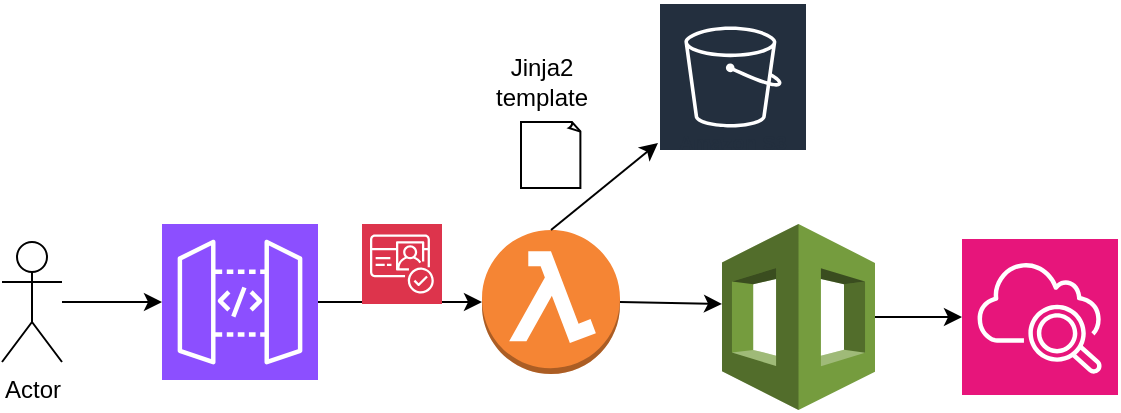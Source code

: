 <mxfile version="23.0.1" type="github">
  <diagram name="Page-1" id="71JfIxZ9ppqsBnzQK3Es">
    <mxGraphModel dx="1050" dy="606" grid="1" gridSize="10" guides="1" tooltips="1" connect="1" arrows="1" fold="1" page="1" pageScale="1" pageWidth="850" pageHeight="1100" math="0" shadow="0">
      <root>
        <mxCell id="0" />
        <mxCell id="1" parent="0" />
        <mxCell id="QCU1HjdMLcj7Yb_IxHDe-1" value="Actor" style="shape=umlActor;verticalLabelPosition=bottom;verticalAlign=top;html=1;outlineConnect=0;" vertex="1" parent="1">
          <mxGeometry x="60" y="290" width="30" height="60" as="geometry" />
        </mxCell>
        <mxCell id="QCU1HjdMLcj7Yb_IxHDe-2" value="" style="sketch=0;points=[[0,0,0],[0.25,0,0],[0.5,0,0],[0.75,0,0],[1,0,0],[0,1,0],[0.25,1,0],[0.5,1,0],[0.75,1,0],[1,1,0],[0,0.25,0],[0,0.5,0],[0,0.75,0],[1,0.25,0],[1,0.5,0],[1,0.75,0]];outlineConnect=0;fontColor=#232F3E;fillColor=#8C4FFF;strokeColor=#ffffff;dashed=0;verticalLabelPosition=bottom;verticalAlign=top;align=center;html=1;fontSize=12;fontStyle=0;aspect=fixed;shape=mxgraph.aws4.resourceIcon;resIcon=mxgraph.aws4.api_gateway;" vertex="1" parent="1">
          <mxGeometry x="140" y="281" width="78" height="78" as="geometry" />
        </mxCell>
        <mxCell id="QCU1HjdMLcj7Yb_IxHDe-3" value="" style="outlineConnect=0;dashed=0;verticalLabelPosition=bottom;verticalAlign=top;align=center;html=1;shape=mxgraph.aws3.lambda_function;fillColor=#F58534;gradientColor=none;" vertex="1" parent="1">
          <mxGeometry x="300" y="284" width="69" height="72" as="geometry" />
        </mxCell>
        <mxCell id="QCU1HjdMLcj7Yb_IxHDe-4" value="Amazon S3" style="sketch=0;outlineConnect=0;fontColor=#232F3E;gradientColor=none;strokeColor=#ffffff;fillColor=#232F3E;dashed=0;verticalLabelPosition=middle;verticalAlign=bottom;align=center;html=1;whiteSpace=wrap;fontSize=10;fontStyle=1;spacing=3;shape=mxgraph.aws4.productIcon;prIcon=mxgraph.aws4.s3;" vertex="1" parent="1">
          <mxGeometry x="388" y="170" width="75" height="80" as="geometry" />
        </mxCell>
        <mxCell id="QCU1HjdMLcj7Yb_IxHDe-5" value="" style="whiteSpace=wrap;html=1;shape=mxgraph.basic.document" vertex="1" parent="1">
          <mxGeometry x="319.5" y="230" width="30" height="33" as="geometry" />
        </mxCell>
        <mxCell id="QCU1HjdMLcj7Yb_IxHDe-6" value="" style="outlineConnect=0;dashed=0;verticalLabelPosition=bottom;verticalAlign=top;align=center;html=1;shape=mxgraph.aws3.cloudformation;fillColor=#759C3E;gradientColor=none;" vertex="1" parent="1">
          <mxGeometry x="420" y="281" width="76.5" height="93" as="geometry" />
        </mxCell>
        <mxCell id="QCU1HjdMLcj7Yb_IxHDe-7" value="" style="sketch=0;points=[[0,0,0],[0.25,0,0],[0.5,0,0],[0.75,0,0],[1,0,0],[0,1,0],[0.25,1,0],[0.5,1,0],[0.75,1,0],[1,1,0],[0,0.25,0],[0,0.5,0],[0,0.75,0],[1,0.25,0],[1,0.5,0],[1,0.75,0]];points=[[0,0,0],[0.25,0,0],[0.5,0,0],[0.75,0,0],[1,0,0],[0,1,0],[0.25,1,0],[0.5,1,0],[0.75,1,0],[1,1,0],[0,0.25,0],[0,0.5,0],[0,0.75,0],[1,0.25,0],[1,0.5,0],[1,0.75,0]];outlineConnect=0;fontColor=#232F3E;fillColor=#E7157B;strokeColor=#ffffff;dashed=0;verticalLabelPosition=bottom;verticalAlign=top;align=center;html=1;fontSize=12;fontStyle=0;aspect=fixed;shape=mxgraph.aws4.resourceIcon;resIcon=mxgraph.aws4.cloudwatch_2;" vertex="1" parent="1">
          <mxGeometry x="540" y="288.5" width="78" height="78" as="geometry" />
        </mxCell>
        <mxCell id="QCU1HjdMLcj7Yb_IxHDe-9" value="" style="endArrow=classic;html=1;rounded=0;entryX=0;entryY=0.5;entryDx=0;entryDy=0;entryPerimeter=0;" edge="1" parent="1" source="QCU1HjdMLcj7Yb_IxHDe-1" target="QCU1HjdMLcj7Yb_IxHDe-2">
          <mxGeometry width="50" height="50" relative="1" as="geometry">
            <mxPoint x="100" y="450" as="sourcePoint" />
            <mxPoint x="150" y="400" as="targetPoint" />
          </mxGeometry>
        </mxCell>
        <mxCell id="QCU1HjdMLcj7Yb_IxHDe-10" value="" style="endArrow=classic;html=1;rounded=0;exitX=1;exitY=0.5;exitDx=0;exitDy=0;exitPerimeter=0;entryX=0;entryY=0.5;entryDx=0;entryDy=0;entryPerimeter=0;" edge="1" parent="1" source="QCU1HjdMLcj7Yb_IxHDe-2" target="QCU1HjdMLcj7Yb_IxHDe-3">
          <mxGeometry width="50" height="50" relative="1" as="geometry">
            <mxPoint x="240" y="430" as="sourcePoint" />
            <mxPoint x="290" y="380" as="targetPoint" />
          </mxGeometry>
        </mxCell>
        <mxCell id="QCU1HjdMLcj7Yb_IxHDe-11" value="" style="sketch=0;points=[[0,0,0],[0.25,0,0],[0.5,0,0],[0.75,0,0],[1,0,0],[0,1,0],[0.25,1,0],[0.5,1,0],[0.75,1,0],[1,1,0],[0,0.25,0],[0,0.5,0],[0,0.75,0],[1,0.25,0],[1,0.5,0],[1,0.75,0]];outlineConnect=0;fontColor=#232F3E;fillColor=#DD344C;strokeColor=#ffffff;dashed=0;verticalLabelPosition=bottom;verticalAlign=top;align=center;html=1;fontSize=12;fontStyle=0;aspect=fixed;shape=mxgraph.aws4.resourceIcon;resIcon=mxgraph.aws4.cognito;" vertex="1" parent="1">
          <mxGeometry x="240" y="281" width="40" height="40" as="geometry" />
        </mxCell>
        <mxCell id="QCU1HjdMLcj7Yb_IxHDe-13" value="" style="endArrow=classic;html=1;rounded=0;exitX=0.5;exitY=0;exitDx=0;exitDy=0;exitPerimeter=0;" edge="1" parent="1" source="QCU1HjdMLcj7Yb_IxHDe-3" target="QCU1HjdMLcj7Yb_IxHDe-4">
          <mxGeometry width="50" height="50" relative="1" as="geometry">
            <mxPoint x="380" y="260" as="sourcePoint" />
            <mxPoint x="430" y="210" as="targetPoint" />
          </mxGeometry>
        </mxCell>
        <mxCell id="QCU1HjdMLcj7Yb_IxHDe-15" value="Jinja2 template" style="text;html=1;strokeColor=none;fillColor=none;align=center;verticalAlign=middle;whiteSpace=wrap;rounded=0;" vertex="1" parent="1">
          <mxGeometry x="300" y="195" width="60" height="30" as="geometry" />
        </mxCell>
        <mxCell id="QCU1HjdMLcj7Yb_IxHDe-16" value="" style="endArrow=classic;html=1;rounded=0;exitX=1;exitY=0.5;exitDx=0;exitDy=0;exitPerimeter=0;entryX=0;entryY=0.43;entryDx=0;entryDy=0;entryPerimeter=0;" edge="1" parent="1" source="QCU1HjdMLcj7Yb_IxHDe-3" target="QCU1HjdMLcj7Yb_IxHDe-6">
          <mxGeometry width="50" height="50" relative="1" as="geometry">
            <mxPoint x="340" y="480" as="sourcePoint" />
            <mxPoint x="390" y="430" as="targetPoint" />
          </mxGeometry>
        </mxCell>
        <mxCell id="QCU1HjdMLcj7Yb_IxHDe-17" value="" style="endArrow=classic;html=1;rounded=0;exitX=1;exitY=0.5;exitDx=0;exitDy=0;exitPerimeter=0;entryX=0;entryY=0.5;entryDx=0;entryDy=0;entryPerimeter=0;" edge="1" parent="1" source="QCU1HjdMLcj7Yb_IxHDe-6" target="QCU1HjdMLcj7Yb_IxHDe-7">
          <mxGeometry width="50" height="50" relative="1" as="geometry">
            <mxPoint x="460" y="500" as="sourcePoint" />
            <mxPoint x="510" y="450" as="targetPoint" />
          </mxGeometry>
        </mxCell>
      </root>
    </mxGraphModel>
  </diagram>
</mxfile>

